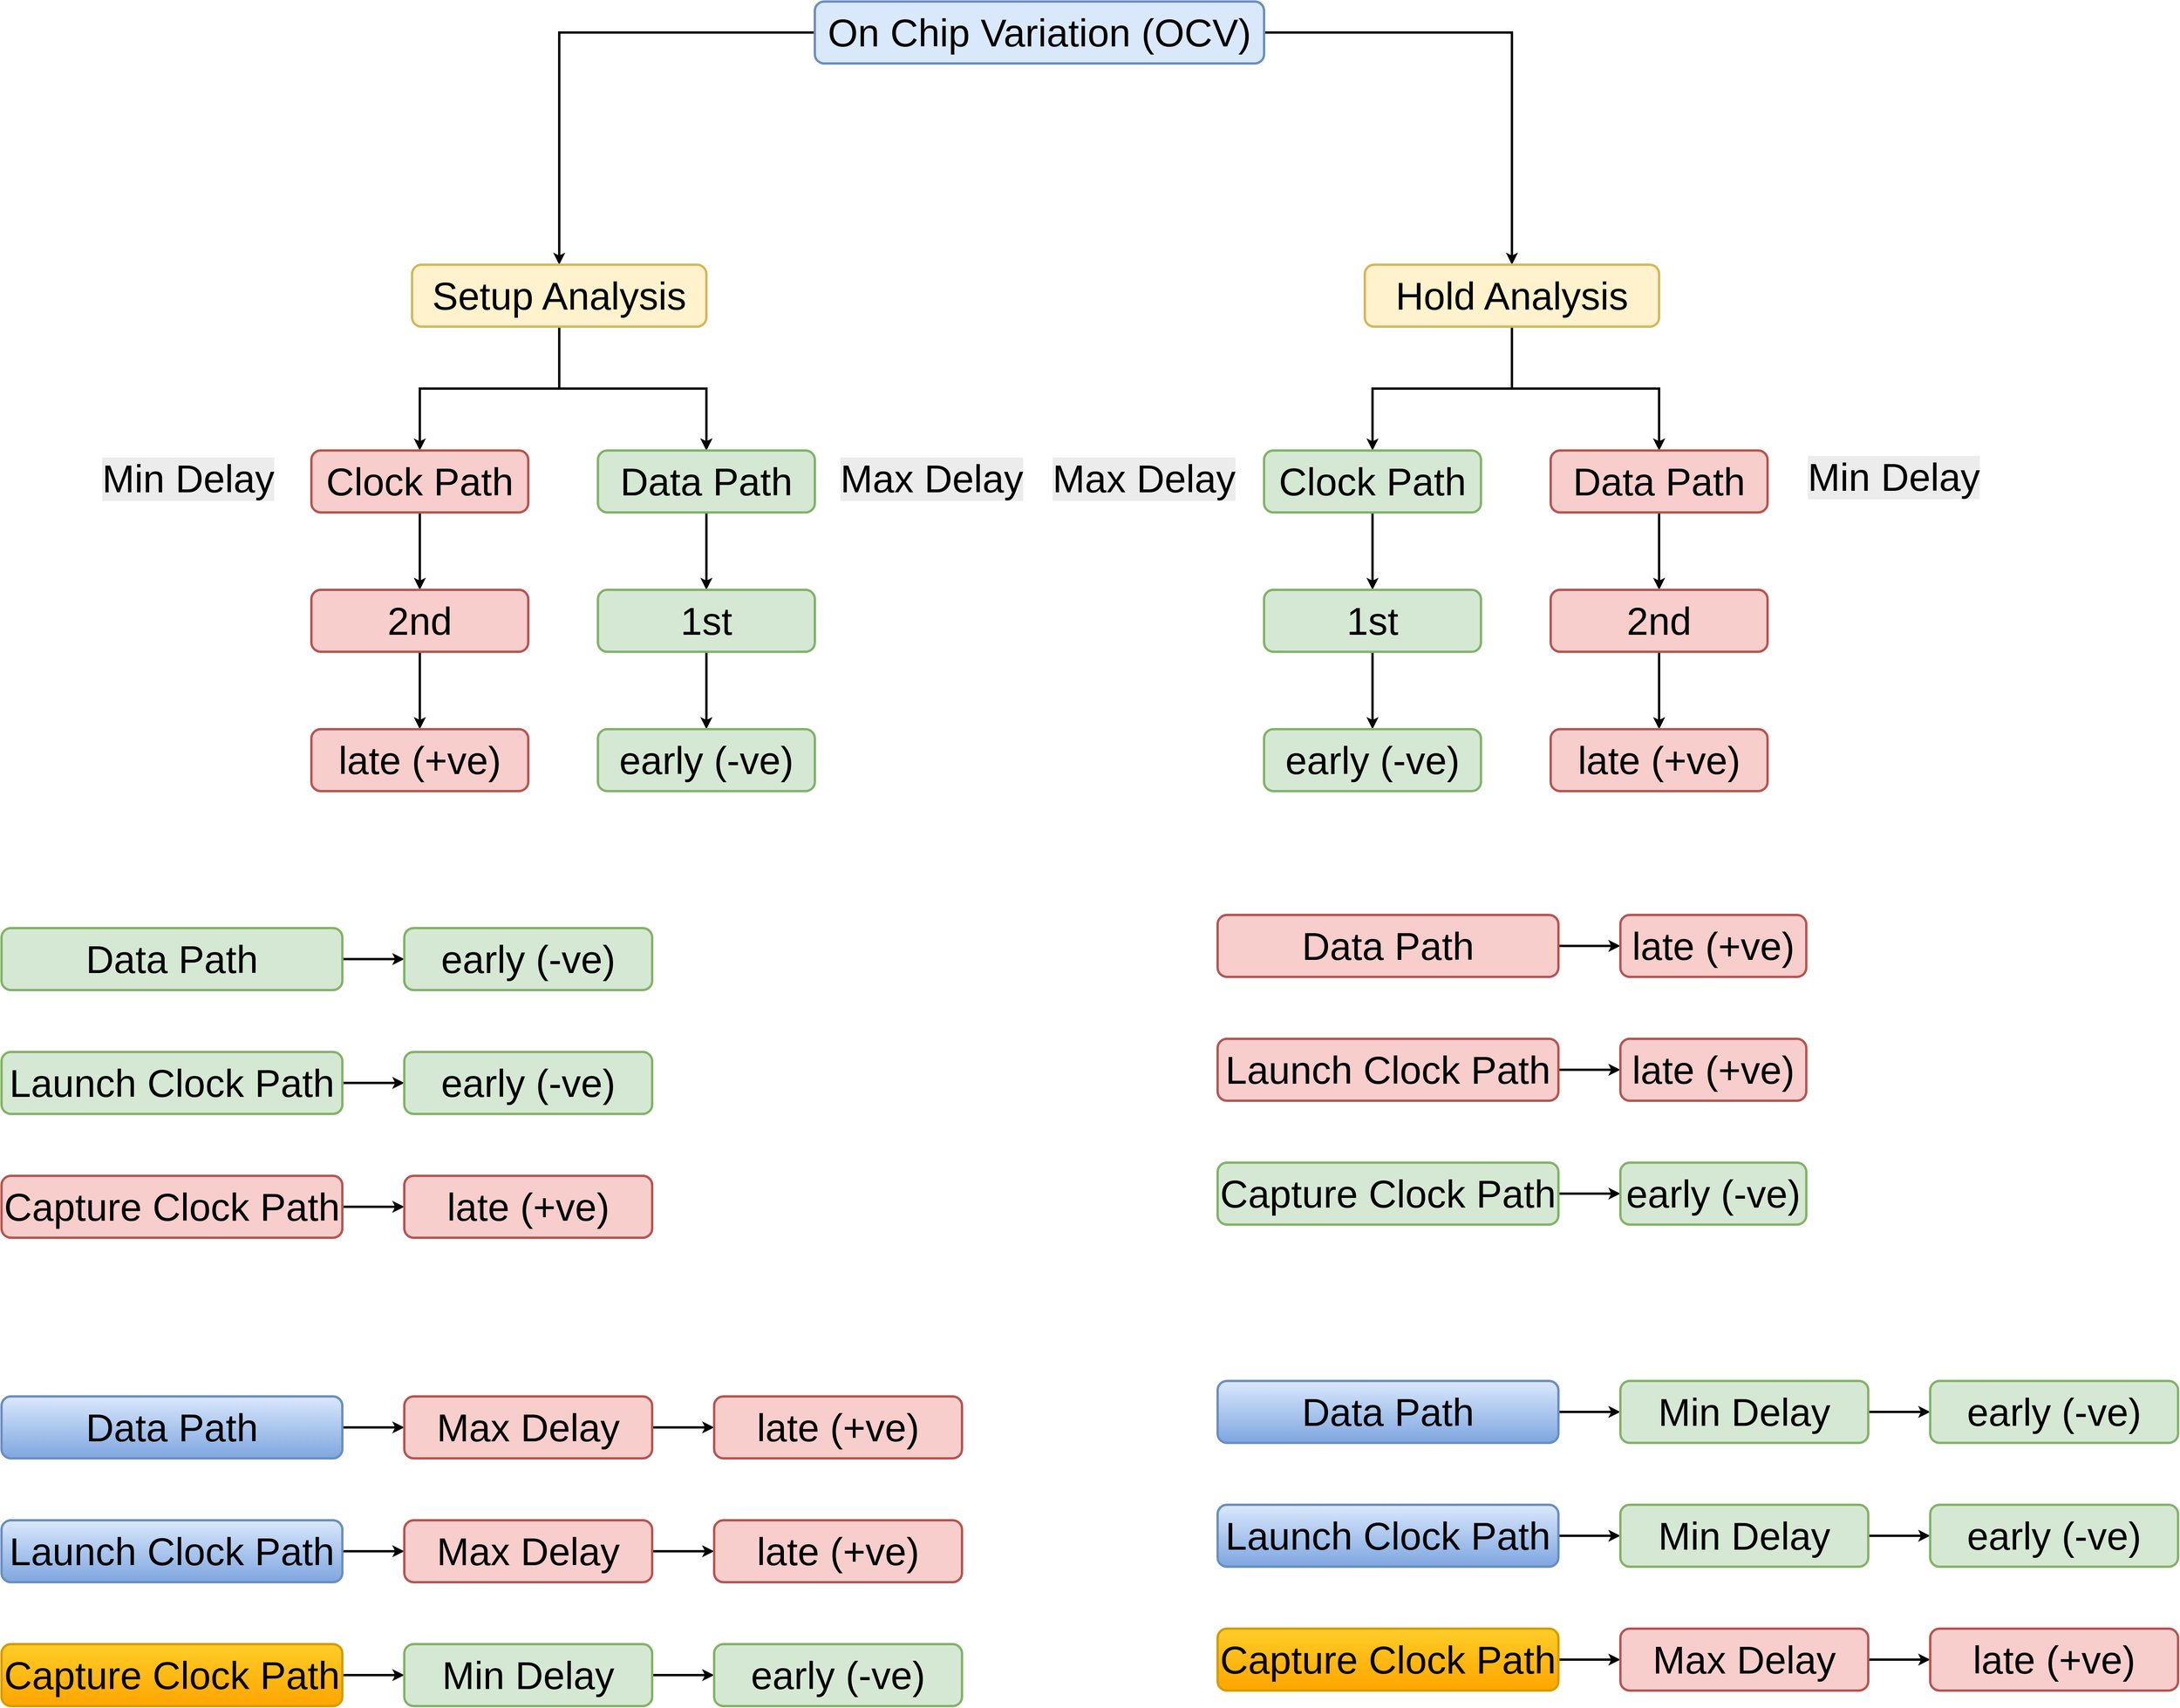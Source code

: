 <mxfile version="27.0.4">
  <diagram name="Page-1" id="HABS1GBBxP7DYaMWWN1-">
    <mxGraphModel dx="5868" dy="3588" grid="0" gridSize="10" guides="1" tooltips="1" connect="1" arrows="1" fold="1" page="1" pageScale="1" pageWidth="850" pageHeight="1100" math="0" shadow="0">
      <root>
        <mxCell id="0" />
        <mxCell id="1" parent="0" />
        <mxCell id="rkYRsJq4G-ybIfr-mSLQ-44" style="edgeStyle=orthogonalEdgeStyle;rounded=0;orthogonalLoop=1;jettySize=auto;html=1;entryX=0.5;entryY=0;entryDx=0;entryDy=0;strokeWidth=3;" parent="1" source="rkYRsJq4G-ybIfr-mSLQ-1" target="rkYRsJq4G-ybIfr-mSLQ-2" edge="1">
          <mxGeometry relative="1" as="geometry" />
        </mxCell>
        <mxCell id="rkYRsJq4G-ybIfr-mSLQ-45" style="edgeStyle=orthogonalEdgeStyle;rounded=0;orthogonalLoop=1;jettySize=auto;html=1;entryX=0.5;entryY=0;entryDx=0;entryDy=0;strokeWidth=3;" parent="1" source="rkYRsJq4G-ybIfr-mSLQ-1" target="rkYRsJq4G-ybIfr-mSLQ-26" edge="1">
          <mxGeometry relative="1" as="geometry" />
        </mxCell>
        <mxCell id="rkYRsJq4G-ybIfr-mSLQ-1" value="On Chip Variation (OCV)" style="rounded=1;whiteSpace=wrap;html=1;fontSize=50;strokeWidth=3;fillColor=#dae8fc;strokeColor=#6c8ebf;" parent="1" vertex="1">
          <mxGeometry x="200" y="-1082" width="580" height="80" as="geometry" />
        </mxCell>
        <mxCell id="rkYRsJq4G-ybIfr-mSLQ-19" value="" style="edgeStyle=orthogonalEdgeStyle;rounded=0;orthogonalLoop=1;jettySize=auto;html=1;strokeWidth=3;" parent="1" source="rkYRsJq4G-ybIfr-mSLQ-2" target="rkYRsJq4G-ybIfr-mSLQ-5" edge="1">
          <mxGeometry relative="1" as="geometry" />
        </mxCell>
        <mxCell id="rkYRsJq4G-ybIfr-mSLQ-20" value="" style="edgeStyle=orthogonalEdgeStyle;rounded=0;orthogonalLoop=1;jettySize=auto;html=1;strokeWidth=3;" parent="1" source="rkYRsJq4G-ybIfr-mSLQ-2" target="rkYRsJq4G-ybIfr-mSLQ-5" edge="1">
          <mxGeometry relative="1" as="geometry" />
        </mxCell>
        <mxCell id="rkYRsJq4G-ybIfr-mSLQ-22" style="edgeStyle=orthogonalEdgeStyle;rounded=0;orthogonalLoop=1;jettySize=auto;html=1;exitX=0.5;exitY=1;exitDx=0;exitDy=0;entryX=0.5;entryY=0;entryDx=0;entryDy=0;strokeWidth=3;" parent="1" source="rkYRsJq4G-ybIfr-mSLQ-2" target="rkYRsJq4G-ybIfr-mSLQ-4" edge="1">
          <mxGeometry relative="1" as="geometry" />
        </mxCell>
        <mxCell id="rkYRsJq4G-ybIfr-mSLQ-2" value="Setup Analysis" style="rounded=1;whiteSpace=wrap;html=1;fontSize=50;strokeWidth=3;fillColor=#fff2cc;strokeColor=#d6b656;" parent="1" vertex="1">
          <mxGeometry x="-320" y="-742" width="380" height="80" as="geometry" />
        </mxCell>
        <mxCell id="rkYRsJq4G-ybIfr-mSLQ-17" value="" style="edgeStyle=orthogonalEdgeStyle;rounded=0;orthogonalLoop=1;jettySize=auto;html=1;strokeWidth=3;" parent="1" source="rkYRsJq4G-ybIfr-mSLQ-4" target="rkYRsJq4G-ybIfr-mSLQ-13" edge="1">
          <mxGeometry relative="1" as="geometry" />
        </mxCell>
        <mxCell id="rkYRsJq4G-ybIfr-mSLQ-4" value="Clock Path" style="rounded=1;whiteSpace=wrap;html=1;fontSize=50;strokeWidth=3;fillColor=#f8cecc;strokeColor=#b85450;" parent="1" vertex="1">
          <mxGeometry x="-450" y="-502" width="280" height="80" as="geometry" />
        </mxCell>
        <mxCell id="rkYRsJq4G-ybIfr-mSLQ-18" value="" style="edgeStyle=orthogonalEdgeStyle;rounded=0;orthogonalLoop=1;jettySize=auto;html=1;strokeWidth=3;" parent="1" source="rkYRsJq4G-ybIfr-mSLQ-5" target="rkYRsJq4G-ybIfr-mSLQ-14" edge="1">
          <mxGeometry relative="1" as="geometry" />
        </mxCell>
        <mxCell id="rkYRsJq4G-ybIfr-mSLQ-5" value="Data Path" style="rounded=1;whiteSpace=wrap;html=1;fontSize=50;strokeWidth=3;fillColor=#d5e8d4;strokeColor=#82b366;" parent="1" vertex="1">
          <mxGeometry x="-80" y="-502" width="280" height="80" as="geometry" />
        </mxCell>
        <mxCell id="rkYRsJq4G-ybIfr-mSLQ-37" style="edgeStyle=orthogonalEdgeStyle;rounded=0;orthogonalLoop=1;jettySize=auto;html=1;entryX=0.5;entryY=0;entryDx=0;entryDy=0;strokeWidth=3;" parent="1" source="rkYRsJq4G-ybIfr-mSLQ-13" target="rkYRsJq4G-ybIfr-mSLQ-33" edge="1">
          <mxGeometry relative="1" as="geometry" />
        </mxCell>
        <mxCell id="rkYRsJq4G-ybIfr-mSLQ-13" value="2nd" style="rounded=1;whiteSpace=wrap;html=1;fontSize=50;strokeWidth=3;fillColor=#f8cecc;strokeColor=#b85450;" parent="1" vertex="1">
          <mxGeometry x="-450" y="-322" width="280" height="80" as="geometry" />
        </mxCell>
        <mxCell id="rkYRsJq4G-ybIfr-mSLQ-38" style="edgeStyle=orthogonalEdgeStyle;rounded=0;orthogonalLoop=1;jettySize=auto;html=1;entryX=0.5;entryY=0;entryDx=0;entryDy=0;strokeWidth=3;" parent="1" source="rkYRsJq4G-ybIfr-mSLQ-14" target="rkYRsJq4G-ybIfr-mSLQ-34" edge="1">
          <mxGeometry relative="1" as="geometry" />
        </mxCell>
        <mxCell id="rkYRsJq4G-ybIfr-mSLQ-14" value="1st" style="rounded=1;whiteSpace=wrap;html=1;fontSize=50;strokeWidth=3;fillColor=#d5e8d4;strokeColor=#82b366;" parent="1" vertex="1">
          <mxGeometry x="-80" y="-322" width="280" height="80" as="geometry" />
        </mxCell>
        <mxCell id="rkYRsJq4G-ybIfr-mSLQ-23" value="" style="edgeStyle=orthogonalEdgeStyle;rounded=0;orthogonalLoop=1;jettySize=auto;html=1;strokeWidth=3;" parent="1" source="rkYRsJq4G-ybIfr-mSLQ-26" target="rkYRsJq4G-ybIfr-mSLQ-30" edge="1">
          <mxGeometry relative="1" as="geometry" />
        </mxCell>
        <mxCell id="rkYRsJq4G-ybIfr-mSLQ-24" value="" style="edgeStyle=orthogonalEdgeStyle;rounded=0;orthogonalLoop=1;jettySize=auto;html=1;strokeWidth=3;" parent="1" source="rkYRsJq4G-ybIfr-mSLQ-26" target="rkYRsJq4G-ybIfr-mSLQ-30" edge="1">
          <mxGeometry relative="1" as="geometry" />
        </mxCell>
        <mxCell id="rkYRsJq4G-ybIfr-mSLQ-25" style="edgeStyle=orthogonalEdgeStyle;rounded=0;orthogonalLoop=1;jettySize=auto;html=1;exitX=0.5;exitY=1;exitDx=0;exitDy=0;entryX=0.5;entryY=0;entryDx=0;entryDy=0;strokeWidth=3;" parent="1" source="rkYRsJq4G-ybIfr-mSLQ-26" target="rkYRsJq4G-ybIfr-mSLQ-28" edge="1">
          <mxGeometry relative="1" as="geometry" />
        </mxCell>
        <mxCell id="rkYRsJq4G-ybIfr-mSLQ-26" value="Hold Analysis" style="rounded=1;whiteSpace=wrap;html=1;fontSize=50;strokeWidth=3;fillColor=#fff2cc;strokeColor=#d6b656;" parent="1" vertex="1">
          <mxGeometry x="910" y="-742" width="380" height="80" as="geometry" />
        </mxCell>
        <mxCell id="rkYRsJq4G-ybIfr-mSLQ-27" value="" style="edgeStyle=orthogonalEdgeStyle;rounded=0;orthogonalLoop=1;jettySize=auto;html=1;strokeWidth=3;" parent="1" source="rkYRsJq4G-ybIfr-mSLQ-28" target="rkYRsJq4G-ybIfr-mSLQ-31" edge="1">
          <mxGeometry relative="1" as="geometry" />
        </mxCell>
        <mxCell id="rkYRsJq4G-ybIfr-mSLQ-28" value="Clock Path" style="rounded=1;whiteSpace=wrap;html=1;fontSize=50;strokeWidth=3;fillColor=#d5e8d4;strokeColor=#82b366;" parent="1" vertex="1">
          <mxGeometry x="780" y="-502" width="280" height="80" as="geometry" />
        </mxCell>
        <mxCell id="rkYRsJq4G-ybIfr-mSLQ-29" value="" style="edgeStyle=orthogonalEdgeStyle;rounded=0;orthogonalLoop=1;jettySize=auto;html=1;strokeWidth=3;" parent="1" source="rkYRsJq4G-ybIfr-mSLQ-30" target="rkYRsJq4G-ybIfr-mSLQ-32" edge="1">
          <mxGeometry relative="1" as="geometry" />
        </mxCell>
        <mxCell id="rkYRsJq4G-ybIfr-mSLQ-30" value="Data Path" style="rounded=1;whiteSpace=wrap;html=1;fontSize=50;strokeWidth=3;fillColor=#f8cecc;strokeColor=#b85450;" parent="1" vertex="1">
          <mxGeometry x="1150" y="-502" width="280" height="80" as="geometry" />
        </mxCell>
        <mxCell id="rkYRsJq4G-ybIfr-mSLQ-41" style="edgeStyle=orthogonalEdgeStyle;rounded=0;orthogonalLoop=1;jettySize=auto;html=1;entryX=0.5;entryY=0;entryDx=0;entryDy=0;strokeWidth=3;" parent="1" source="rkYRsJq4G-ybIfr-mSLQ-31" target="rkYRsJq4G-ybIfr-mSLQ-35" edge="1">
          <mxGeometry relative="1" as="geometry" />
        </mxCell>
        <mxCell id="rkYRsJq4G-ybIfr-mSLQ-31" value="1st" style="rounded=1;whiteSpace=wrap;html=1;fontSize=50;strokeWidth=3;fillColor=#d5e8d4;strokeColor=#82b366;" parent="1" vertex="1">
          <mxGeometry x="780" y="-322" width="280" height="80" as="geometry" />
        </mxCell>
        <mxCell id="rkYRsJq4G-ybIfr-mSLQ-40" style="edgeStyle=orthogonalEdgeStyle;rounded=0;orthogonalLoop=1;jettySize=auto;html=1;entryX=0.5;entryY=0;entryDx=0;entryDy=0;strokeWidth=3;" parent="1" source="rkYRsJq4G-ybIfr-mSLQ-32" target="rkYRsJq4G-ybIfr-mSLQ-36" edge="1">
          <mxGeometry relative="1" as="geometry" />
        </mxCell>
        <mxCell id="rkYRsJq4G-ybIfr-mSLQ-32" value="2nd" style="rounded=1;whiteSpace=wrap;html=1;fontSize=50;strokeWidth=3;fillColor=#f8cecc;strokeColor=#b85450;" parent="1" vertex="1">
          <mxGeometry x="1150" y="-322" width="280" height="80" as="geometry" />
        </mxCell>
        <mxCell id="rkYRsJq4G-ybIfr-mSLQ-33" value="late (+ve)" style="rounded=1;whiteSpace=wrap;html=1;fontSize=50;strokeWidth=3;fillColor=#f8cecc;strokeColor=#b85450;" parent="1" vertex="1">
          <mxGeometry x="-450" y="-142" width="280" height="80" as="geometry" />
        </mxCell>
        <mxCell id="rkYRsJq4G-ybIfr-mSLQ-34" value="early (-ve)" style="rounded=1;whiteSpace=wrap;html=1;fontSize=50;strokeWidth=3;fillColor=#d5e8d4;strokeColor=#82b366;" parent="1" vertex="1">
          <mxGeometry x="-80" y="-142" width="280" height="80" as="geometry" />
        </mxCell>
        <mxCell id="rkYRsJq4G-ybIfr-mSLQ-35" value="early (-ve)" style="rounded=1;whiteSpace=wrap;html=1;fontSize=50;strokeWidth=3;fillColor=#d5e8d4;strokeColor=#82b366;" parent="1" vertex="1">
          <mxGeometry x="780" y="-142" width="280" height="80" as="geometry" />
        </mxCell>
        <mxCell id="rkYRsJq4G-ybIfr-mSLQ-36" value="late (+ve)" style="rounded=1;whiteSpace=wrap;html=1;fontSize=50;strokeWidth=3;fillColor=#f8cecc;strokeColor=#b85450;" parent="1" vertex="1">
          <mxGeometry x="1150" y="-142" width="280" height="80" as="geometry" />
        </mxCell>
        <mxCell id="rkYRsJq4G-ybIfr-mSLQ-65" value="" style="edgeStyle=orthogonalEdgeStyle;rounded=0;orthogonalLoop=1;jettySize=auto;html=1;strokeWidth=3;" parent="1" source="rkYRsJq4G-ybIfr-mSLQ-47" target="rkYRsJq4G-ybIfr-mSLQ-54" edge="1">
          <mxGeometry relative="1" as="geometry" />
        </mxCell>
        <mxCell id="rkYRsJq4G-ybIfr-mSLQ-47" value="Data Path" style="rounded=1;whiteSpace=wrap;html=1;fontSize=50;strokeWidth=3;fillColor=#d5e8d4;strokeColor=#82b366;" parent="1" vertex="1">
          <mxGeometry x="-850" y="115" width="440" height="80" as="geometry" />
        </mxCell>
        <mxCell id="rkYRsJq4G-ybIfr-mSLQ-66" value="" style="edgeStyle=orthogonalEdgeStyle;rounded=0;orthogonalLoop=1;jettySize=auto;html=1;strokeWidth=3;" parent="1" source="rkYRsJq4G-ybIfr-mSLQ-49" target="rkYRsJq4G-ybIfr-mSLQ-55" edge="1">
          <mxGeometry relative="1" as="geometry" />
        </mxCell>
        <mxCell id="rkYRsJq4G-ybIfr-mSLQ-49" value="Launch Clock Path" style="rounded=1;whiteSpace=wrap;html=1;fontSize=50;strokeWidth=3;fillColor=#d5e8d4;strokeColor=#82b366;" parent="1" vertex="1">
          <mxGeometry x="-850" y="275" width="440" height="80" as="geometry" />
        </mxCell>
        <mxCell id="rkYRsJq4G-ybIfr-mSLQ-67" value="" style="edgeStyle=orthogonalEdgeStyle;rounded=0;orthogonalLoop=1;jettySize=auto;html=1;strokeWidth=3;" parent="1" source="rkYRsJq4G-ybIfr-mSLQ-50" target="rkYRsJq4G-ybIfr-mSLQ-56" edge="1">
          <mxGeometry relative="1" as="geometry" />
        </mxCell>
        <mxCell id="rkYRsJq4G-ybIfr-mSLQ-50" value="Capture Clock Path" style="rounded=1;whiteSpace=wrap;html=1;fontSize=50;strokeWidth=3;fillColor=#f8cecc;strokeColor=#b85450;" parent="1" vertex="1">
          <mxGeometry x="-850" y="435" width="440" height="80" as="geometry" />
        </mxCell>
        <mxCell id="rkYRsJq4G-ybIfr-mSLQ-62" value="" style="edgeStyle=orthogonalEdgeStyle;rounded=0;orthogonalLoop=1;jettySize=auto;html=1;strokeWidth=3;" parent="1" source="rkYRsJq4G-ybIfr-mSLQ-51" target="rkYRsJq4G-ybIfr-mSLQ-57" edge="1">
          <mxGeometry relative="1" as="geometry" />
        </mxCell>
        <mxCell id="rkYRsJq4G-ybIfr-mSLQ-51" value="Data Path" style="rounded=1;whiteSpace=wrap;html=1;fontSize=50;strokeWidth=3;fillColor=#f8cecc;strokeColor=#b85450;" parent="1" vertex="1">
          <mxGeometry x="720" y="98" width="440" height="80" as="geometry" />
        </mxCell>
        <mxCell id="rkYRsJq4G-ybIfr-mSLQ-63" value="" style="edgeStyle=orthogonalEdgeStyle;rounded=0;orthogonalLoop=1;jettySize=auto;html=1;strokeWidth=3;" parent="1" source="rkYRsJq4G-ybIfr-mSLQ-52" target="rkYRsJq4G-ybIfr-mSLQ-58" edge="1">
          <mxGeometry relative="1" as="geometry" />
        </mxCell>
        <mxCell id="rkYRsJq4G-ybIfr-mSLQ-52" value="Launch Clock Path" style="rounded=1;whiteSpace=wrap;html=1;fontSize=50;strokeWidth=3;fillColor=#f8cecc;strokeColor=#b85450;" parent="1" vertex="1">
          <mxGeometry x="720" y="258" width="440" height="80" as="geometry" />
        </mxCell>
        <mxCell id="rkYRsJq4G-ybIfr-mSLQ-64" value="" style="edgeStyle=orthogonalEdgeStyle;rounded=0;orthogonalLoop=1;jettySize=auto;html=1;strokeWidth=3;" parent="1" source="rkYRsJq4G-ybIfr-mSLQ-53" target="rkYRsJq4G-ybIfr-mSLQ-59" edge="1">
          <mxGeometry relative="1" as="geometry" />
        </mxCell>
        <mxCell id="rkYRsJq4G-ybIfr-mSLQ-53" value="Capture Clock Path" style="rounded=1;whiteSpace=wrap;html=1;fontSize=50;strokeWidth=3;fillColor=#d5e8d4;strokeColor=#82b366;" parent="1" vertex="1">
          <mxGeometry x="720" y="418" width="440" height="80" as="geometry" />
        </mxCell>
        <mxCell id="rkYRsJq4G-ybIfr-mSLQ-54" value="early (-ve)" style="rounded=1;whiteSpace=wrap;html=1;fontSize=50;strokeWidth=3;fillColor=#d5e8d4;strokeColor=#82b366;" parent="1" vertex="1">
          <mxGeometry x="-330" y="115" width="320" height="80" as="geometry" />
        </mxCell>
        <mxCell id="rkYRsJq4G-ybIfr-mSLQ-55" value="early (-ve)" style="rounded=1;whiteSpace=wrap;html=1;fontSize=50;strokeWidth=3;fillColor=#d5e8d4;strokeColor=#82b366;" parent="1" vertex="1">
          <mxGeometry x="-330" y="275" width="320" height="80" as="geometry" />
        </mxCell>
        <mxCell id="rkYRsJq4G-ybIfr-mSLQ-56" value="late (+ve)" style="rounded=1;whiteSpace=wrap;html=1;fontSize=50;strokeWidth=3;fillColor=#f8cecc;strokeColor=#b85450;" parent="1" vertex="1">
          <mxGeometry x="-330" y="435" width="320" height="80" as="geometry" />
        </mxCell>
        <mxCell id="rkYRsJq4G-ybIfr-mSLQ-57" value="late (+ve)" style="rounded=1;whiteSpace=wrap;html=1;fontSize=50;strokeWidth=3;fillColor=#f8cecc;strokeColor=#b85450;" parent="1" vertex="1">
          <mxGeometry x="1240" y="98" width="240" height="80" as="geometry" />
        </mxCell>
        <mxCell id="rkYRsJq4G-ybIfr-mSLQ-58" value="late (+ve)" style="rounded=1;whiteSpace=wrap;html=1;fontSize=50;strokeWidth=3;fillColor=#f8cecc;strokeColor=#b85450;" parent="1" vertex="1">
          <mxGeometry x="1240" y="258" width="240" height="80" as="geometry" />
        </mxCell>
        <mxCell id="rkYRsJq4G-ybIfr-mSLQ-59" value="early (-ve)" style="rounded=1;whiteSpace=wrap;html=1;fontSize=50;strokeWidth=3;fillColor=#d5e8d4;strokeColor=#82b366;" parent="1" vertex="1">
          <mxGeometry x="1240" y="418" width="240" height="80" as="geometry" />
        </mxCell>
        <mxCell id="mfZbk-Y9H7m5N-r6tEx4-1" value="&lt;span style=&quot;color: rgb(0, 0, 0); font-family: Helvetica; font-size: 50px; font-style: normal; font-variant-ligatures: normal; font-variant-caps: normal; font-weight: 400; letter-spacing: normal; orphans: 2; text-align: center; text-indent: 0px; text-transform: none; widows: 2; word-spacing: 0px; -webkit-text-stroke-width: 0px; white-space: normal; background-color: rgb(236, 236, 236); text-decoration-thickness: initial; text-decoration-style: initial; text-decoration-color: initial; float: none; display: inline !important;&quot;&gt;Max Delay&lt;/span&gt;" style="text;whiteSpace=wrap;html=1;" vertex="1" parent="1">
          <mxGeometry x="231.003" y="-502.004" width="250" height="82" as="geometry" />
        </mxCell>
        <mxCell id="mfZbk-Y9H7m5N-r6tEx4-2" value="&lt;span style=&quot;color: rgb(0, 0, 0); font-family: Helvetica; font-size: 50px; font-style: normal; font-variant-ligatures: normal; font-variant-caps: normal; font-weight: 400; letter-spacing: normal; orphans: 2; text-align: center; text-indent: 0px; text-transform: none; widows: 2; word-spacing: 0px; -webkit-text-stroke-width: 0px; white-space: normal; background-color: rgb(236, 236, 236); text-decoration-thickness: initial; text-decoration-style: initial; text-decoration-color: initial; float: none; display: inline !important;&quot;&gt;Min Delay&lt;/span&gt;" style="text;whiteSpace=wrap;html=1;" vertex="1" parent="1">
          <mxGeometry x="-721.997" y="-502.004" width="250" height="82" as="geometry" />
        </mxCell>
        <mxCell id="mfZbk-Y9H7m5N-r6tEx4-3" value="&lt;span style=&quot;color: rgb(0, 0, 0); font-family: Helvetica; font-size: 50px; font-style: normal; font-variant-ligatures: normal; font-variant-caps: normal; font-weight: 400; letter-spacing: normal; orphans: 2; text-align: center; text-indent: 0px; text-transform: none; widows: 2; word-spacing: 0px; -webkit-text-stroke-width: 0px; white-space: normal; background-color: rgb(236, 236, 236); text-decoration-thickness: initial; text-decoration-style: initial; text-decoration-color: initial; float: none; display: inline !important;&quot;&gt;Min Delay&lt;/span&gt;" style="text;whiteSpace=wrap;html=1;" vertex="1" parent="1">
          <mxGeometry x="1480.003" y="-504.004" width="250" height="82" as="geometry" />
        </mxCell>
        <mxCell id="mfZbk-Y9H7m5N-r6tEx4-4" value="&lt;span style=&quot;color: rgb(0, 0, 0); font-family: Helvetica; font-size: 50px; font-style: normal; font-variant-ligatures: normal; font-variant-caps: normal; font-weight: 400; letter-spacing: normal; orphans: 2; text-align: center; text-indent: 0px; text-transform: none; widows: 2; word-spacing: 0px; -webkit-text-stroke-width: 0px; white-space: normal; background-color: rgb(236, 236, 236); text-decoration-thickness: initial; text-decoration-style: initial; text-decoration-color: initial; float: none; display: inline !important;&quot;&gt;Max Delay&lt;/span&gt;" style="text;whiteSpace=wrap;html=1;" vertex="1" parent="1">
          <mxGeometry x="505.003" y="-502.004" width="250" height="82" as="geometry" />
        </mxCell>
        <mxCell id="mfZbk-Y9H7m5N-r6tEx4-5" value="" style="edgeStyle=orthogonalEdgeStyle;rounded=0;orthogonalLoop=1;jettySize=auto;html=1;strokeWidth=3;" edge="1" parent="1" source="mfZbk-Y9H7m5N-r6tEx4-6" target="mfZbk-Y9H7m5N-r6tEx4-11">
          <mxGeometry relative="1" as="geometry" />
        </mxCell>
        <mxCell id="mfZbk-Y9H7m5N-r6tEx4-6" value="Data Path" style="rounded=1;whiteSpace=wrap;html=1;fontSize=50;strokeWidth=3;fillColor=#dae8fc;strokeColor=#6c8ebf;gradientColor=#7ea6e0;" vertex="1" parent="1">
          <mxGeometry x="-850" y="720" width="440" height="80" as="geometry" />
        </mxCell>
        <mxCell id="mfZbk-Y9H7m5N-r6tEx4-7" value="" style="edgeStyle=orthogonalEdgeStyle;rounded=0;orthogonalLoop=1;jettySize=auto;html=1;strokeWidth=3;" edge="1" parent="1" source="mfZbk-Y9H7m5N-r6tEx4-8" target="mfZbk-Y9H7m5N-r6tEx4-12">
          <mxGeometry relative="1" as="geometry" />
        </mxCell>
        <mxCell id="mfZbk-Y9H7m5N-r6tEx4-8" value="Launch Clock Path" style="rounded=1;whiteSpace=wrap;html=1;fontSize=50;strokeWidth=3;fillColor=#dae8fc;strokeColor=#6c8ebf;gradientColor=#7ea6e0;" vertex="1" parent="1">
          <mxGeometry x="-850" y="880" width="440" height="80" as="geometry" />
        </mxCell>
        <mxCell id="mfZbk-Y9H7m5N-r6tEx4-9" value="" style="edgeStyle=orthogonalEdgeStyle;rounded=0;orthogonalLoop=1;jettySize=auto;html=1;strokeWidth=3;" edge="1" parent="1" source="mfZbk-Y9H7m5N-r6tEx4-10" target="mfZbk-Y9H7m5N-r6tEx4-13">
          <mxGeometry relative="1" as="geometry" />
        </mxCell>
        <mxCell id="mfZbk-Y9H7m5N-r6tEx4-10" value="Capture Clock Path" style="rounded=1;whiteSpace=wrap;html=1;fontSize=50;strokeWidth=3;fillColor=#ffcd28;strokeColor=#d79b00;gradientColor=#ffa500;" vertex="1" parent="1">
          <mxGeometry x="-850" y="1040" width="440" height="80" as="geometry" />
        </mxCell>
        <mxCell id="mfZbk-Y9H7m5N-r6tEx4-20" value="" style="edgeStyle=orthogonalEdgeStyle;rounded=0;orthogonalLoop=1;jettySize=auto;html=1;strokeWidth=3;" edge="1" parent="1" source="mfZbk-Y9H7m5N-r6tEx4-11" target="mfZbk-Y9H7m5N-r6tEx4-17">
          <mxGeometry relative="1" as="geometry" />
        </mxCell>
        <mxCell id="mfZbk-Y9H7m5N-r6tEx4-11" value="Max Delay" style="rounded=1;whiteSpace=wrap;html=1;fontSize=50;strokeWidth=3;fillColor=#f8cecc;strokeColor=#b85450;" vertex="1" parent="1">
          <mxGeometry x="-330" y="720" width="320" height="80" as="geometry" />
        </mxCell>
        <mxCell id="mfZbk-Y9H7m5N-r6tEx4-21" value="" style="edgeStyle=orthogonalEdgeStyle;rounded=0;orthogonalLoop=1;jettySize=auto;html=1;strokeWidth=3;" edge="1" parent="1" source="mfZbk-Y9H7m5N-r6tEx4-12" target="mfZbk-Y9H7m5N-r6tEx4-18">
          <mxGeometry relative="1" as="geometry" />
        </mxCell>
        <mxCell id="mfZbk-Y9H7m5N-r6tEx4-12" value="Max Delay" style="rounded=1;whiteSpace=wrap;html=1;fontSize=50;strokeWidth=3;fillColor=#f8cecc;strokeColor=#b85450;" vertex="1" parent="1">
          <mxGeometry x="-330" y="880" width="320" height="80" as="geometry" />
        </mxCell>
        <mxCell id="mfZbk-Y9H7m5N-r6tEx4-22" value="" style="edgeStyle=orthogonalEdgeStyle;rounded=0;orthogonalLoop=1;jettySize=auto;html=1;strokeWidth=3;" edge="1" parent="1" source="mfZbk-Y9H7m5N-r6tEx4-13" target="mfZbk-Y9H7m5N-r6tEx4-19">
          <mxGeometry relative="1" as="geometry" />
        </mxCell>
        <mxCell id="mfZbk-Y9H7m5N-r6tEx4-13" value="Min Delay" style="rounded=1;whiteSpace=wrap;html=1;fontSize=50;strokeWidth=3;fillColor=#d5e8d4;strokeColor=#82b366;" vertex="1" parent="1">
          <mxGeometry x="-330" y="1040" width="320" height="80" as="geometry" />
        </mxCell>
        <mxCell id="mfZbk-Y9H7m5N-r6tEx4-17" value="late (+ve)" style="rounded=1;whiteSpace=wrap;html=1;fontSize=50;strokeWidth=3;fillColor=#f8cecc;strokeColor=#b85450;" vertex="1" parent="1">
          <mxGeometry x="70" y="720" width="320" height="80" as="geometry" />
        </mxCell>
        <mxCell id="mfZbk-Y9H7m5N-r6tEx4-18" value="late (+ve)" style="rounded=1;whiteSpace=wrap;html=1;fontSize=50;strokeWidth=3;fillColor=#f8cecc;strokeColor=#b85450;" vertex="1" parent="1">
          <mxGeometry x="70" y="880" width="320" height="80" as="geometry" />
        </mxCell>
        <mxCell id="mfZbk-Y9H7m5N-r6tEx4-19" value="early (-ve)" style="rounded=1;whiteSpace=wrap;html=1;fontSize=50;strokeWidth=3;fillColor=#d5e8d4;strokeColor=#82b366;" vertex="1" parent="1">
          <mxGeometry x="70" y="1040" width="320" height="80" as="geometry" />
        </mxCell>
        <mxCell id="mfZbk-Y9H7m5N-r6tEx4-23" value="" style="edgeStyle=orthogonalEdgeStyle;rounded=0;orthogonalLoop=1;jettySize=auto;html=1;strokeWidth=3;" edge="1" parent="1" source="mfZbk-Y9H7m5N-r6tEx4-24" target="mfZbk-Y9H7m5N-r6tEx4-30">
          <mxGeometry relative="1" as="geometry" />
        </mxCell>
        <mxCell id="mfZbk-Y9H7m5N-r6tEx4-24" value="Data Path" style="rounded=1;whiteSpace=wrap;html=1;fontSize=50;strokeWidth=3;fillColor=#dae8fc;strokeColor=#6c8ebf;gradientColor=#7ea6e0;" vertex="1" parent="1">
          <mxGeometry x="720" y="700" width="440" height="80" as="geometry" />
        </mxCell>
        <mxCell id="mfZbk-Y9H7m5N-r6tEx4-25" value="" style="edgeStyle=orthogonalEdgeStyle;rounded=0;orthogonalLoop=1;jettySize=auto;html=1;strokeWidth=3;" edge="1" parent="1" source="mfZbk-Y9H7m5N-r6tEx4-26" target="mfZbk-Y9H7m5N-r6tEx4-32">
          <mxGeometry relative="1" as="geometry" />
        </mxCell>
        <mxCell id="mfZbk-Y9H7m5N-r6tEx4-26" value="Launch Clock Path" style="rounded=1;whiteSpace=wrap;html=1;fontSize=50;strokeWidth=3;fillColor=#dae8fc;strokeColor=#6c8ebf;gradientColor=#7ea6e0;" vertex="1" parent="1">
          <mxGeometry x="720" y="860" width="440" height="80" as="geometry" />
        </mxCell>
        <mxCell id="mfZbk-Y9H7m5N-r6tEx4-27" value="" style="edgeStyle=orthogonalEdgeStyle;rounded=0;orthogonalLoop=1;jettySize=auto;html=1;strokeWidth=3;" edge="1" parent="1" source="mfZbk-Y9H7m5N-r6tEx4-28" target="mfZbk-Y9H7m5N-r6tEx4-34">
          <mxGeometry relative="1" as="geometry" />
        </mxCell>
        <mxCell id="mfZbk-Y9H7m5N-r6tEx4-28" value="Capture Clock Path" style="rounded=1;whiteSpace=wrap;html=1;fontSize=50;strokeWidth=3;fillColor=#ffcd28;strokeColor=#d79b00;gradientColor=#ffa500;" vertex="1" parent="1">
          <mxGeometry x="720" y="1020" width="440" height="80" as="geometry" />
        </mxCell>
        <mxCell id="mfZbk-Y9H7m5N-r6tEx4-29" value="" style="edgeStyle=orthogonalEdgeStyle;rounded=0;orthogonalLoop=1;jettySize=auto;html=1;strokeWidth=3;" edge="1" parent="1" source="mfZbk-Y9H7m5N-r6tEx4-30" target="mfZbk-Y9H7m5N-r6tEx4-35">
          <mxGeometry relative="1" as="geometry" />
        </mxCell>
        <mxCell id="mfZbk-Y9H7m5N-r6tEx4-30" value="Min Delay" style="rounded=1;whiteSpace=wrap;html=1;fontSize=50;strokeWidth=3;fillColor=#d5e8d4;strokeColor=#82b366;" vertex="1" parent="1">
          <mxGeometry x="1240" y="700" width="320" height="80" as="geometry" />
        </mxCell>
        <mxCell id="mfZbk-Y9H7m5N-r6tEx4-31" value="" style="edgeStyle=orthogonalEdgeStyle;rounded=0;orthogonalLoop=1;jettySize=auto;html=1;strokeWidth=3;" edge="1" parent="1" source="mfZbk-Y9H7m5N-r6tEx4-32" target="mfZbk-Y9H7m5N-r6tEx4-36">
          <mxGeometry relative="1" as="geometry" />
        </mxCell>
        <mxCell id="mfZbk-Y9H7m5N-r6tEx4-32" value="Min Delay" style="rounded=1;whiteSpace=wrap;html=1;fontSize=50;strokeWidth=3;fillColor=#d5e8d4;strokeColor=#82b366;" vertex="1" parent="1">
          <mxGeometry x="1240" y="860" width="320" height="80" as="geometry" />
        </mxCell>
        <mxCell id="mfZbk-Y9H7m5N-r6tEx4-33" value="" style="edgeStyle=orthogonalEdgeStyle;rounded=0;orthogonalLoop=1;jettySize=auto;html=1;strokeWidth=3;" edge="1" parent="1" source="mfZbk-Y9H7m5N-r6tEx4-34" target="mfZbk-Y9H7m5N-r6tEx4-37">
          <mxGeometry relative="1" as="geometry" />
        </mxCell>
        <mxCell id="mfZbk-Y9H7m5N-r6tEx4-34" value="Max Delay" style="rounded=1;whiteSpace=wrap;html=1;fontSize=50;strokeWidth=3;fillColor=#f8cecc;strokeColor=#b85450;" vertex="1" parent="1">
          <mxGeometry x="1240" y="1020" width="320" height="80" as="geometry" />
        </mxCell>
        <mxCell id="mfZbk-Y9H7m5N-r6tEx4-35" value="early (-ve)" style="rounded=1;whiteSpace=wrap;html=1;fontSize=50;strokeWidth=3;fillColor=#d5e8d4;strokeColor=#82b366;" vertex="1" parent="1">
          <mxGeometry x="1640" y="700" width="320" height="80" as="geometry" />
        </mxCell>
        <mxCell id="mfZbk-Y9H7m5N-r6tEx4-36" value="early (-ve)" style="rounded=1;whiteSpace=wrap;html=1;fontSize=50;strokeWidth=3;fillColor=#d5e8d4;strokeColor=#82b366;" vertex="1" parent="1">
          <mxGeometry x="1640" y="860" width="320" height="80" as="geometry" />
        </mxCell>
        <mxCell id="mfZbk-Y9H7m5N-r6tEx4-37" value="late (+ve)" style="rounded=1;whiteSpace=wrap;html=1;fontSize=50;strokeWidth=3;fillColor=#f8cecc;strokeColor=#b85450;" vertex="1" parent="1">
          <mxGeometry x="1640" y="1020" width="320" height="80" as="geometry" />
        </mxCell>
      </root>
    </mxGraphModel>
  </diagram>
</mxfile>
